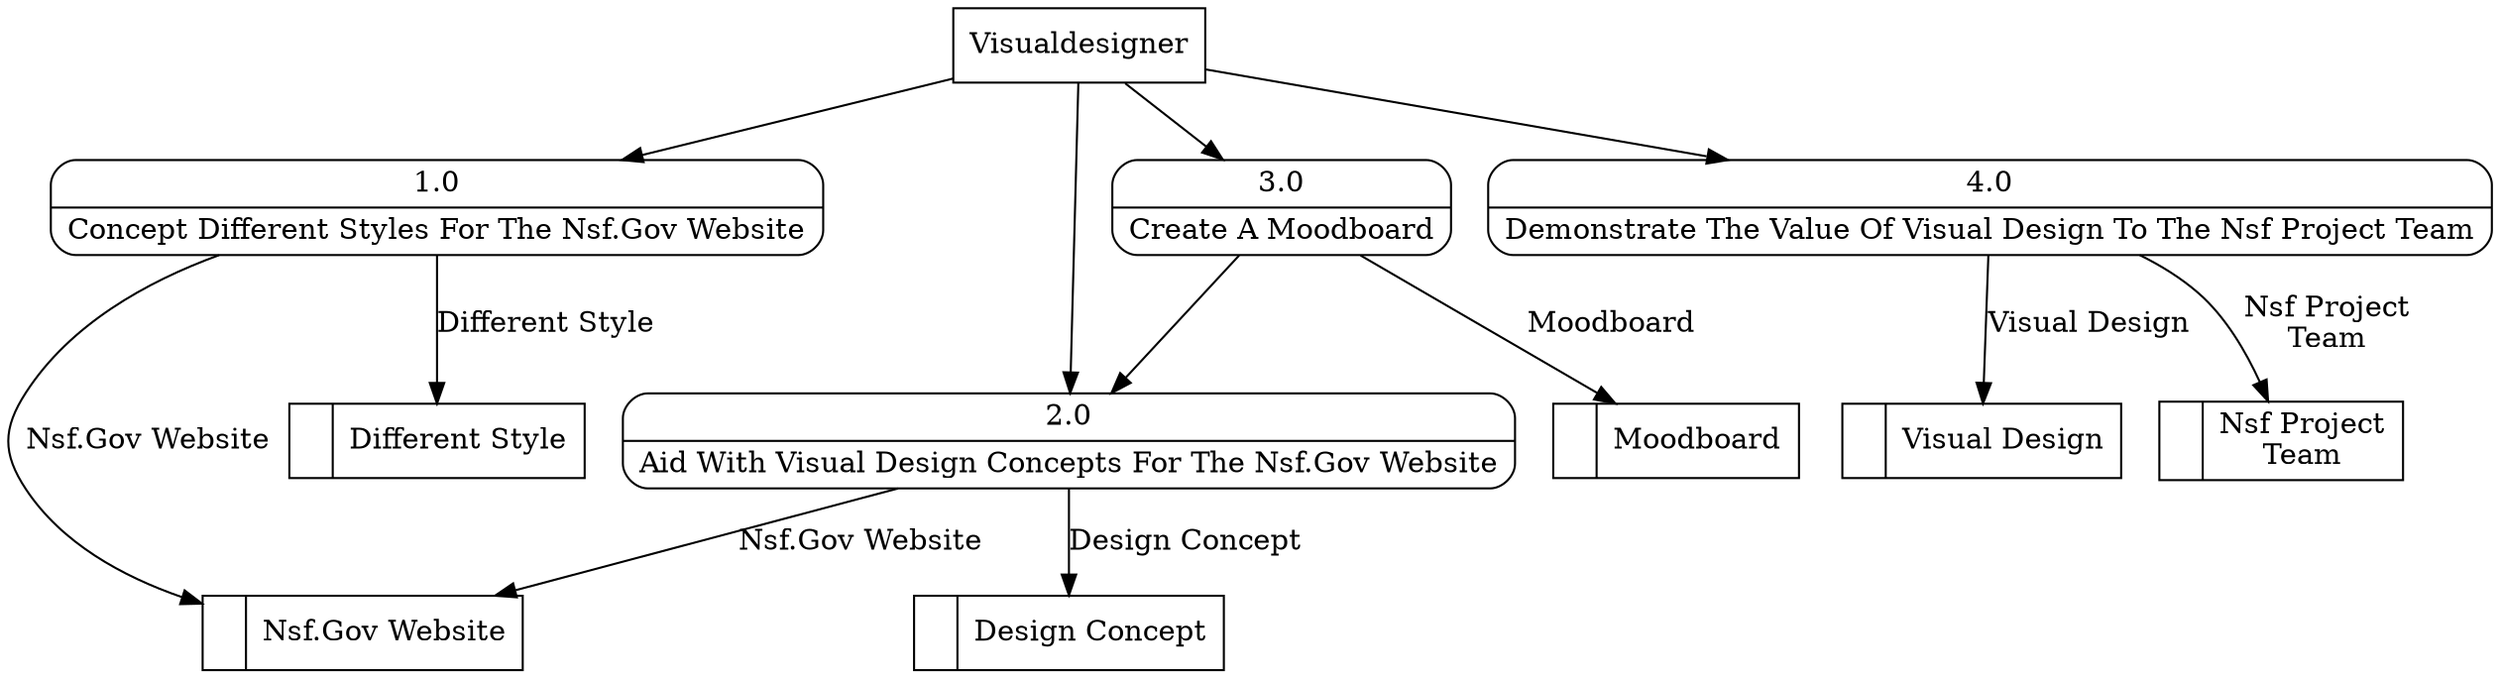 digraph dfd2{ 
node[shape=record]
200 [label="<f0>  |<f1> Nsf.Gov Website " ];
201 [label="<f0>  |<f1> Different Style " ];
202 [label="<f0>  |<f1> Moodboard " ];
203 [label="<f0>  |<f1> Visual Design " ];
204 [label="<f0>  |<f1> Nsf Project\nTeam " ];
205 [label="<f0>  |<f1> Design Concept " ];
206 [label="Visualdesigner" shape=box];
207 [label="{<f0> 1.0|<f1> Concept Different Styles For The Nsf.Gov Website }" shape=Mrecord];
208 [label="{<f0> 2.0|<f1> Aid With Visual Design Concepts For The Nsf.Gov Website }" shape=Mrecord];
209 [label="{<f0> 3.0|<f1> Create A Moodboard }" shape=Mrecord];
210 [label="{<f0> 4.0|<f1> Demonstrate The Value Of Visual Design To The Nsf Project Team }" shape=Mrecord];
206 -> 207
206 -> 208
206 -> 209
206 -> 210
207 -> 201 [label="Different Style"]
207 -> 200 [label="Nsf.Gov Website"]
208 -> 205 [label="Design Concept"]
208 -> 200 [label="Nsf.Gov Website"]
209 -> 208
209 -> 202 [label="Moodboard"]
210 -> 203 [label="Visual Design"]
210 -> 204 [label="Nsf Project\nTeam"]
}